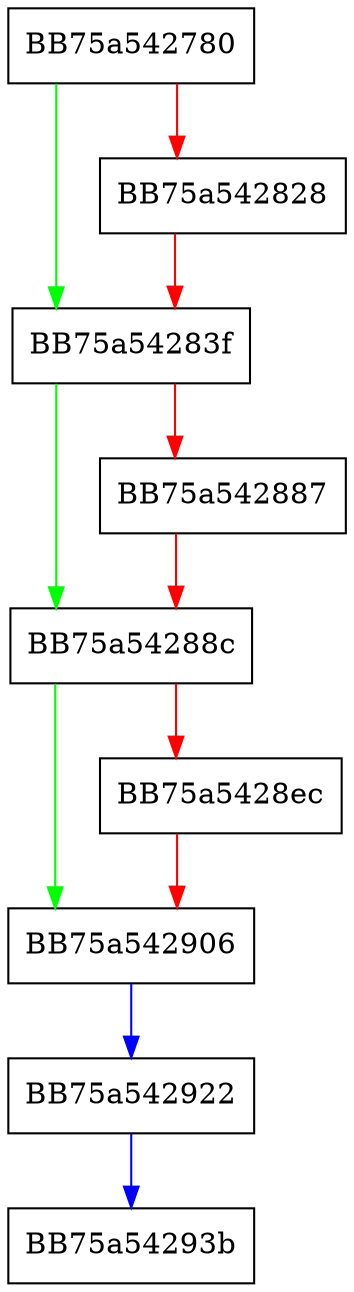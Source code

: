 digraph BmController_init_module {
  node [shape="box"];
  graph [splines=ortho];
  BB75a542780 -> BB75a54283f [color="green"];
  BB75a542780 -> BB75a542828 [color="red"];
  BB75a542828 -> BB75a54283f [color="red"];
  BB75a54283f -> BB75a54288c [color="green"];
  BB75a54283f -> BB75a542887 [color="red"];
  BB75a542887 -> BB75a54288c [color="red"];
  BB75a54288c -> BB75a542906 [color="green"];
  BB75a54288c -> BB75a5428ec [color="red"];
  BB75a5428ec -> BB75a542906 [color="red"];
  BB75a542906 -> BB75a542922 [color="blue"];
  BB75a542922 -> BB75a54293b [color="blue"];
}